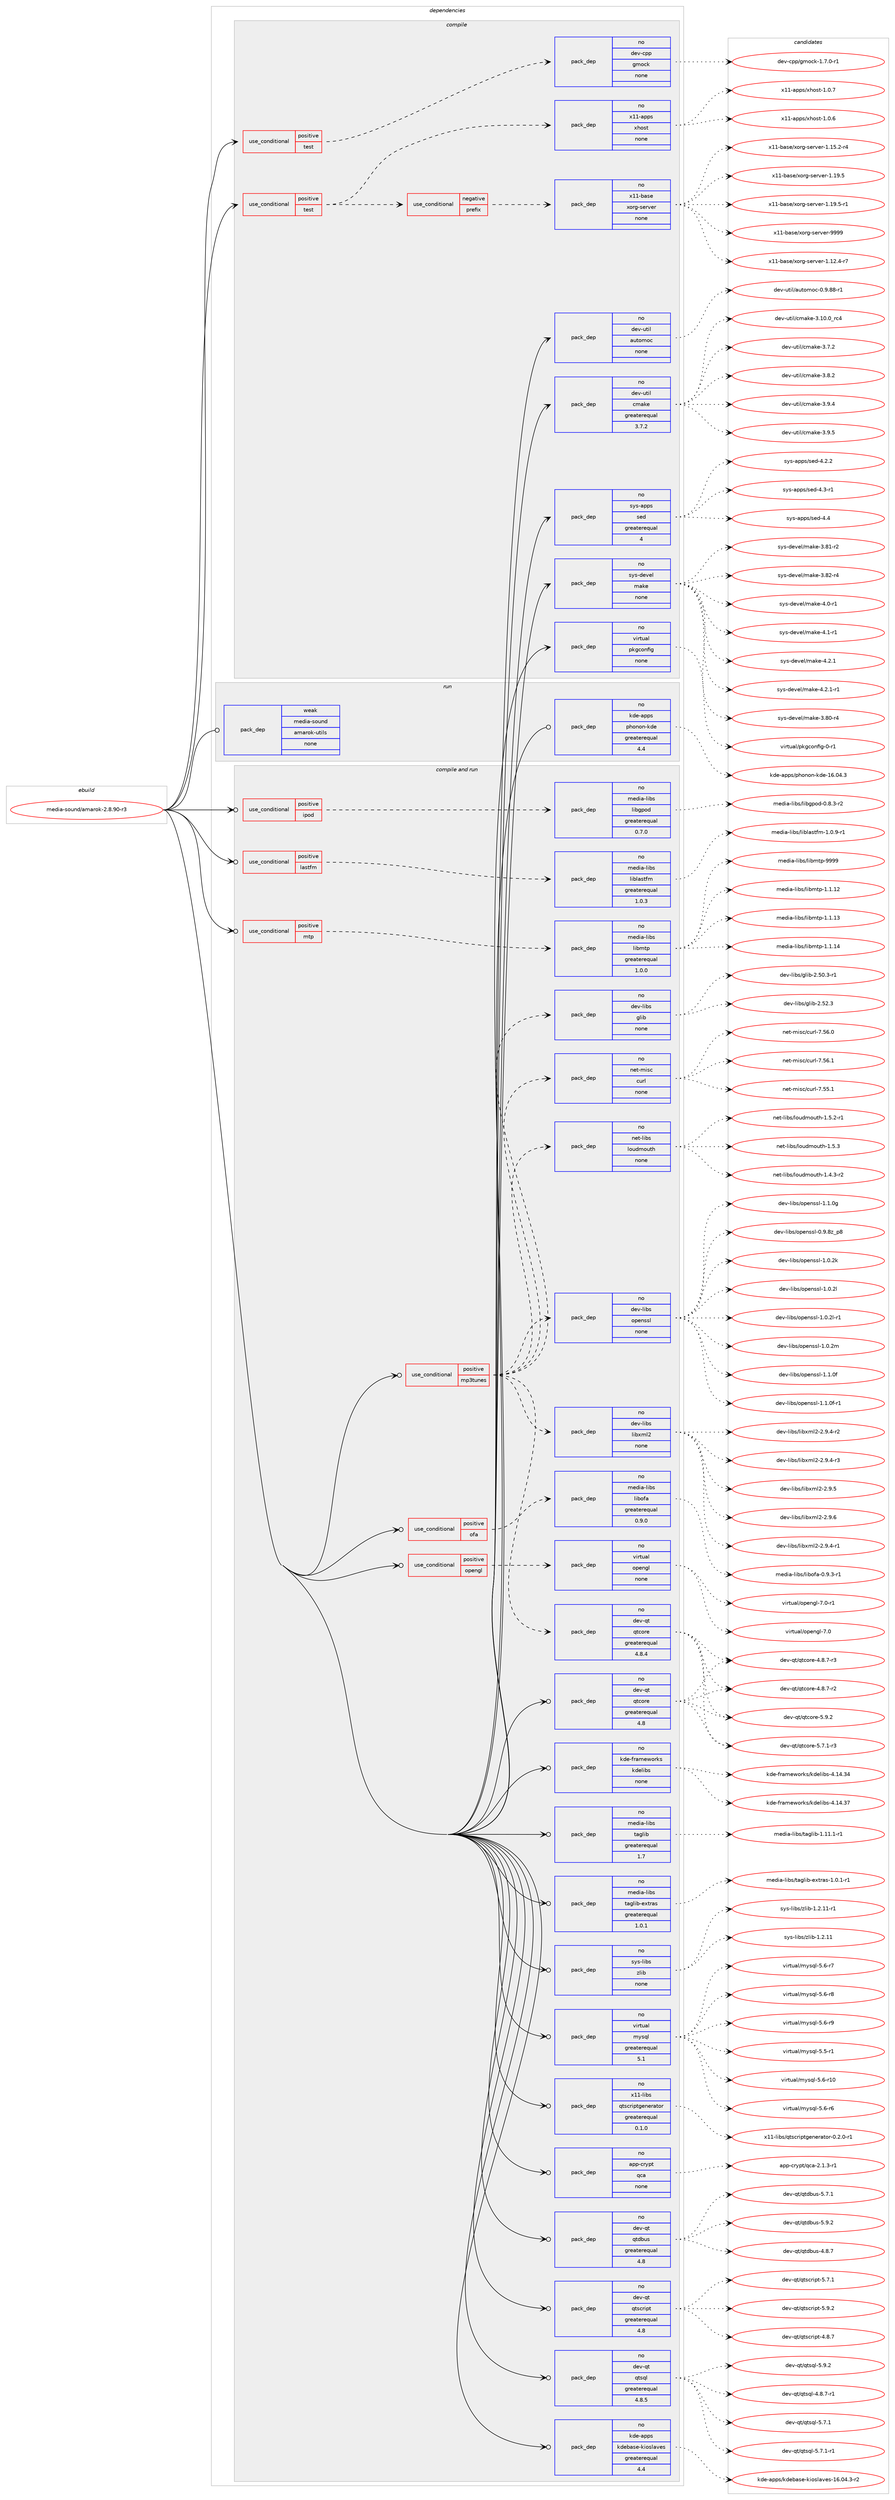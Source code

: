digraph prolog {

# *************
# Graph options
# *************

newrank=true;
concentrate=true;
compound=true;
graph [rankdir=LR,fontname=Helvetica,fontsize=10,ranksep=1.5];#, ranksep=2.5, nodesep=0.2];
edge  [arrowhead=vee];
node  [fontname=Helvetica,fontsize=10];

# **********
# The ebuild
# **********

subgraph cluster_leftcol {
color=gray;
rank=same;
label=<<i>ebuild</i>>;
id [label="media-sound/amarok-2.8.90-r3", color=red, width=4, href="../media-sound/amarok-2.8.90-r3.svg"];
}

# ****************
# The dependencies
# ****************

subgraph cluster_midcol {
color=gray;
label=<<i>dependencies</i>>;
subgraph cluster_compile {
fillcolor="#eeeeee";
style=filled;
label=<<i>compile</i>>;
subgraph cond92743 {
dependency378122 [label=<<TABLE BORDER="0" CELLBORDER="1" CELLSPACING="0" CELLPADDING="4"><TR><TD ROWSPAN="3" CELLPADDING="10">use_conditional</TD></TR><TR><TD>positive</TD></TR><TR><TD>test</TD></TR></TABLE>>, shape=none, color=red];
subgraph cond92744 {
dependency378123 [label=<<TABLE BORDER="0" CELLBORDER="1" CELLSPACING="0" CELLPADDING="4"><TR><TD ROWSPAN="3" CELLPADDING="10">use_conditional</TD></TR><TR><TD>negative</TD></TR><TR><TD>prefix</TD></TR></TABLE>>, shape=none, color=red];
subgraph pack279315 {
dependency378124 [label=<<TABLE BORDER="0" CELLBORDER="1" CELLSPACING="0" CELLPADDING="4" WIDTH="220"><TR><TD ROWSPAN="6" CELLPADDING="30">pack_dep</TD></TR><TR><TD WIDTH="110">no</TD></TR><TR><TD>x11-base</TD></TR><TR><TD>xorg-server</TD></TR><TR><TD>none</TD></TR><TR><TD></TD></TR></TABLE>>, shape=none, color=blue];
}
dependency378123:e -> dependency378124:w [weight=20,style="dashed",arrowhead="vee"];
}
dependency378122:e -> dependency378123:w [weight=20,style="dashed",arrowhead="vee"];
subgraph pack279316 {
dependency378125 [label=<<TABLE BORDER="0" CELLBORDER="1" CELLSPACING="0" CELLPADDING="4" WIDTH="220"><TR><TD ROWSPAN="6" CELLPADDING="30">pack_dep</TD></TR><TR><TD WIDTH="110">no</TD></TR><TR><TD>x11-apps</TD></TR><TR><TD>xhost</TD></TR><TR><TD>none</TD></TR><TR><TD></TD></TR></TABLE>>, shape=none, color=blue];
}
dependency378122:e -> dependency378125:w [weight=20,style="dashed",arrowhead="vee"];
}
id:e -> dependency378122:w [weight=20,style="solid",arrowhead="vee"];
subgraph cond92745 {
dependency378126 [label=<<TABLE BORDER="0" CELLBORDER="1" CELLSPACING="0" CELLPADDING="4"><TR><TD ROWSPAN="3" CELLPADDING="10">use_conditional</TD></TR><TR><TD>positive</TD></TR><TR><TD>test</TD></TR></TABLE>>, shape=none, color=red];
subgraph pack279317 {
dependency378127 [label=<<TABLE BORDER="0" CELLBORDER="1" CELLSPACING="0" CELLPADDING="4" WIDTH="220"><TR><TD ROWSPAN="6" CELLPADDING="30">pack_dep</TD></TR><TR><TD WIDTH="110">no</TD></TR><TR><TD>dev-cpp</TD></TR><TR><TD>gmock</TD></TR><TR><TD>none</TD></TR><TR><TD></TD></TR></TABLE>>, shape=none, color=blue];
}
dependency378126:e -> dependency378127:w [weight=20,style="dashed",arrowhead="vee"];
}
id:e -> dependency378126:w [weight=20,style="solid",arrowhead="vee"];
subgraph pack279318 {
dependency378128 [label=<<TABLE BORDER="0" CELLBORDER="1" CELLSPACING="0" CELLPADDING="4" WIDTH="220"><TR><TD ROWSPAN="6" CELLPADDING="30">pack_dep</TD></TR><TR><TD WIDTH="110">no</TD></TR><TR><TD>dev-util</TD></TR><TR><TD>automoc</TD></TR><TR><TD>none</TD></TR><TR><TD></TD></TR></TABLE>>, shape=none, color=blue];
}
id:e -> dependency378128:w [weight=20,style="solid",arrowhead="vee"];
subgraph pack279319 {
dependency378129 [label=<<TABLE BORDER="0" CELLBORDER="1" CELLSPACING="0" CELLPADDING="4" WIDTH="220"><TR><TD ROWSPAN="6" CELLPADDING="30">pack_dep</TD></TR><TR><TD WIDTH="110">no</TD></TR><TR><TD>dev-util</TD></TR><TR><TD>cmake</TD></TR><TR><TD>greaterequal</TD></TR><TR><TD>3.7.2</TD></TR></TABLE>>, shape=none, color=blue];
}
id:e -> dependency378129:w [weight=20,style="solid",arrowhead="vee"];
subgraph pack279320 {
dependency378130 [label=<<TABLE BORDER="0" CELLBORDER="1" CELLSPACING="0" CELLPADDING="4" WIDTH="220"><TR><TD ROWSPAN="6" CELLPADDING="30">pack_dep</TD></TR><TR><TD WIDTH="110">no</TD></TR><TR><TD>sys-apps</TD></TR><TR><TD>sed</TD></TR><TR><TD>greaterequal</TD></TR><TR><TD>4</TD></TR></TABLE>>, shape=none, color=blue];
}
id:e -> dependency378130:w [weight=20,style="solid",arrowhead="vee"];
subgraph pack279321 {
dependency378131 [label=<<TABLE BORDER="0" CELLBORDER="1" CELLSPACING="0" CELLPADDING="4" WIDTH="220"><TR><TD ROWSPAN="6" CELLPADDING="30">pack_dep</TD></TR><TR><TD WIDTH="110">no</TD></TR><TR><TD>sys-devel</TD></TR><TR><TD>make</TD></TR><TR><TD>none</TD></TR><TR><TD></TD></TR></TABLE>>, shape=none, color=blue];
}
id:e -> dependency378131:w [weight=20,style="solid",arrowhead="vee"];
subgraph pack279322 {
dependency378132 [label=<<TABLE BORDER="0" CELLBORDER="1" CELLSPACING="0" CELLPADDING="4" WIDTH="220"><TR><TD ROWSPAN="6" CELLPADDING="30">pack_dep</TD></TR><TR><TD WIDTH="110">no</TD></TR><TR><TD>virtual</TD></TR><TR><TD>pkgconfig</TD></TR><TR><TD>none</TD></TR><TR><TD></TD></TR></TABLE>>, shape=none, color=blue];
}
id:e -> dependency378132:w [weight=20,style="solid",arrowhead="vee"];
}
subgraph cluster_compileandrun {
fillcolor="#eeeeee";
style=filled;
label=<<i>compile and run</i>>;
subgraph cond92746 {
dependency378133 [label=<<TABLE BORDER="0" CELLBORDER="1" CELLSPACING="0" CELLPADDING="4"><TR><TD ROWSPAN="3" CELLPADDING="10">use_conditional</TD></TR><TR><TD>positive</TD></TR><TR><TD>ipod</TD></TR></TABLE>>, shape=none, color=red];
subgraph pack279323 {
dependency378134 [label=<<TABLE BORDER="0" CELLBORDER="1" CELLSPACING="0" CELLPADDING="4" WIDTH="220"><TR><TD ROWSPAN="6" CELLPADDING="30">pack_dep</TD></TR><TR><TD WIDTH="110">no</TD></TR><TR><TD>media-libs</TD></TR><TR><TD>libgpod</TD></TR><TR><TD>greaterequal</TD></TR><TR><TD>0.7.0</TD></TR></TABLE>>, shape=none, color=blue];
}
dependency378133:e -> dependency378134:w [weight=20,style="dashed",arrowhead="vee"];
}
id:e -> dependency378133:w [weight=20,style="solid",arrowhead="odotvee"];
subgraph cond92747 {
dependency378135 [label=<<TABLE BORDER="0" CELLBORDER="1" CELLSPACING="0" CELLPADDING="4"><TR><TD ROWSPAN="3" CELLPADDING="10">use_conditional</TD></TR><TR><TD>positive</TD></TR><TR><TD>lastfm</TD></TR></TABLE>>, shape=none, color=red];
subgraph pack279324 {
dependency378136 [label=<<TABLE BORDER="0" CELLBORDER="1" CELLSPACING="0" CELLPADDING="4" WIDTH="220"><TR><TD ROWSPAN="6" CELLPADDING="30">pack_dep</TD></TR><TR><TD WIDTH="110">no</TD></TR><TR><TD>media-libs</TD></TR><TR><TD>liblastfm</TD></TR><TR><TD>greaterequal</TD></TR><TR><TD>1.0.3</TD></TR></TABLE>>, shape=none, color=blue];
}
dependency378135:e -> dependency378136:w [weight=20,style="dashed",arrowhead="vee"];
}
id:e -> dependency378135:w [weight=20,style="solid",arrowhead="odotvee"];
subgraph cond92748 {
dependency378137 [label=<<TABLE BORDER="0" CELLBORDER="1" CELLSPACING="0" CELLPADDING="4"><TR><TD ROWSPAN="3" CELLPADDING="10">use_conditional</TD></TR><TR><TD>positive</TD></TR><TR><TD>mp3tunes</TD></TR></TABLE>>, shape=none, color=red];
subgraph pack279325 {
dependency378138 [label=<<TABLE BORDER="0" CELLBORDER="1" CELLSPACING="0" CELLPADDING="4" WIDTH="220"><TR><TD ROWSPAN="6" CELLPADDING="30">pack_dep</TD></TR><TR><TD WIDTH="110">no</TD></TR><TR><TD>dev-libs</TD></TR><TR><TD>glib</TD></TR><TR><TD>none</TD></TR><TR><TD></TD></TR></TABLE>>, shape=none, color=blue];
}
dependency378137:e -> dependency378138:w [weight=20,style="dashed",arrowhead="vee"];
subgraph pack279326 {
dependency378139 [label=<<TABLE BORDER="0" CELLBORDER="1" CELLSPACING="0" CELLPADDING="4" WIDTH="220"><TR><TD ROWSPAN="6" CELLPADDING="30">pack_dep</TD></TR><TR><TD WIDTH="110">no</TD></TR><TR><TD>dev-libs</TD></TR><TR><TD>libxml2</TD></TR><TR><TD>none</TD></TR><TR><TD></TD></TR></TABLE>>, shape=none, color=blue];
}
dependency378137:e -> dependency378139:w [weight=20,style="dashed",arrowhead="vee"];
subgraph pack279327 {
dependency378140 [label=<<TABLE BORDER="0" CELLBORDER="1" CELLSPACING="0" CELLPADDING="4" WIDTH="220"><TR><TD ROWSPAN="6" CELLPADDING="30">pack_dep</TD></TR><TR><TD WIDTH="110">no</TD></TR><TR><TD>dev-libs</TD></TR><TR><TD>openssl</TD></TR><TR><TD>none</TD></TR><TR><TD></TD></TR></TABLE>>, shape=none, color=blue];
}
dependency378137:e -> dependency378140:w [weight=20,style="dashed",arrowhead="vee"];
subgraph pack279328 {
dependency378141 [label=<<TABLE BORDER="0" CELLBORDER="1" CELLSPACING="0" CELLPADDING="4" WIDTH="220"><TR><TD ROWSPAN="6" CELLPADDING="30">pack_dep</TD></TR><TR><TD WIDTH="110">no</TD></TR><TR><TD>dev-qt</TD></TR><TR><TD>qtcore</TD></TR><TR><TD>greaterequal</TD></TR><TR><TD>4.8.4</TD></TR></TABLE>>, shape=none, color=blue];
}
dependency378137:e -> dependency378141:w [weight=20,style="dashed",arrowhead="vee"];
subgraph pack279329 {
dependency378142 [label=<<TABLE BORDER="0" CELLBORDER="1" CELLSPACING="0" CELLPADDING="4" WIDTH="220"><TR><TD ROWSPAN="6" CELLPADDING="30">pack_dep</TD></TR><TR><TD WIDTH="110">no</TD></TR><TR><TD>net-libs</TD></TR><TR><TD>loudmouth</TD></TR><TR><TD>none</TD></TR><TR><TD></TD></TR></TABLE>>, shape=none, color=blue];
}
dependency378137:e -> dependency378142:w [weight=20,style="dashed",arrowhead="vee"];
subgraph pack279330 {
dependency378143 [label=<<TABLE BORDER="0" CELLBORDER="1" CELLSPACING="0" CELLPADDING="4" WIDTH="220"><TR><TD ROWSPAN="6" CELLPADDING="30">pack_dep</TD></TR><TR><TD WIDTH="110">no</TD></TR><TR><TD>net-misc</TD></TR><TR><TD>curl</TD></TR><TR><TD>none</TD></TR><TR><TD></TD></TR></TABLE>>, shape=none, color=blue];
}
dependency378137:e -> dependency378143:w [weight=20,style="dashed",arrowhead="vee"];
}
id:e -> dependency378137:w [weight=20,style="solid",arrowhead="odotvee"];
subgraph cond92749 {
dependency378144 [label=<<TABLE BORDER="0" CELLBORDER="1" CELLSPACING="0" CELLPADDING="4"><TR><TD ROWSPAN="3" CELLPADDING="10">use_conditional</TD></TR><TR><TD>positive</TD></TR><TR><TD>mtp</TD></TR></TABLE>>, shape=none, color=red];
subgraph pack279331 {
dependency378145 [label=<<TABLE BORDER="0" CELLBORDER="1" CELLSPACING="0" CELLPADDING="4" WIDTH="220"><TR><TD ROWSPAN="6" CELLPADDING="30">pack_dep</TD></TR><TR><TD WIDTH="110">no</TD></TR><TR><TD>media-libs</TD></TR><TR><TD>libmtp</TD></TR><TR><TD>greaterequal</TD></TR><TR><TD>1.0.0</TD></TR></TABLE>>, shape=none, color=blue];
}
dependency378144:e -> dependency378145:w [weight=20,style="dashed",arrowhead="vee"];
}
id:e -> dependency378144:w [weight=20,style="solid",arrowhead="odotvee"];
subgraph cond92750 {
dependency378146 [label=<<TABLE BORDER="0" CELLBORDER="1" CELLSPACING="0" CELLPADDING="4"><TR><TD ROWSPAN="3" CELLPADDING="10">use_conditional</TD></TR><TR><TD>positive</TD></TR><TR><TD>ofa</TD></TR></TABLE>>, shape=none, color=red];
subgraph pack279332 {
dependency378147 [label=<<TABLE BORDER="0" CELLBORDER="1" CELLSPACING="0" CELLPADDING="4" WIDTH="220"><TR><TD ROWSPAN="6" CELLPADDING="30">pack_dep</TD></TR><TR><TD WIDTH="110">no</TD></TR><TR><TD>media-libs</TD></TR><TR><TD>libofa</TD></TR><TR><TD>greaterequal</TD></TR><TR><TD>0.9.0</TD></TR></TABLE>>, shape=none, color=blue];
}
dependency378146:e -> dependency378147:w [weight=20,style="dashed",arrowhead="vee"];
}
id:e -> dependency378146:w [weight=20,style="solid",arrowhead="odotvee"];
subgraph cond92751 {
dependency378148 [label=<<TABLE BORDER="0" CELLBORDER="1" CELLSPACING="0" CELLPADDING="4"><TR><TD ROWSPAN="3" CELLPADDING="10">use_conditional</TD></TR><TR><TD>positive</TD></TR><TR><TD>opengl</TD></TR></TABLE>>, shape=none, color=red];
subgraph pack279333 {
dependency378149 [label=<<TABLE BORDER="0" CELLBORDER="1" CELLSPACING="0" CELLPADDING="4" WIDTH="220"><TR><TD ROWSPAN="6" CELLPADDING="30">pack_dep</TD></TR><TR><TD WIDTH="110">no</TD></TR><TR><TD>virtual</TD></TR><TR><TD>opengl</TD></TR><TR><TD>none</TD></TR><TR><TD></TD></TR></TABLE>>, shape=none, color=blue];
}
dependency378148:e -> dependency378149:w [weight=20,style="dashed",arrowhead="vee"];
}
id:e -> dependency378148:w [weight=20,style="solid",arrowhead="odotvee"];
subgraph pack279334 {
dependency378150 [label=<<TABLE BORDER="0" CELLBORDER="1" CELLSPACING="0" CELLPADDING="4" WIDTH="220"><TR><TD ROWSPAN="6" CELLPADDING="30">pack_dep</TD></TR><TR><TD WIDTH="110">no</TD></TR><TR><TD>app-crypt</TD></TR><TR><TD>qca</TD></TR><TR><TD>none</TD></TR><TR><TD></TD></TR></TABLE>>, shape=none, color=blue];
}
id:e -> dependency378150:w [weight=20,style="solid",arrowhead="odotvee"];
subgraph pack279335 {
dependency378151 [label=<<TABLE BORDER="0" CELLBORDER="1" CELLSPACING="0" CELLPADDING="4" WIDTH="220"><TR><TD ROWSPAN="6" CELLPADDING="30">pack_dep</TD></TR><TR><TD WIDTH="110">no</TD></TR><TR><TD>dev-qt</TD></TR><TR><TD>qtcore</TD></TR><TR><TD>greaterequal</TD></TR><TR><TD>4.8</TD></TR></TABLE>>, shape=none, color=blue];
}
id:e -> dependency378151:w [weight=20,style="solid",arrowhead="odotvee"];
subgraph pack279336 {
dependency378152 [label=<<TABLE BORDER="0" CELLBORDER="1" CELLSPACING="0" CELLPADDING="4" WIDTH="220"><TR><TD ROWSPAN="6" CELLPADDING="30">pack_dep</TD></TR><TR><TD WIDTH="110">no</TD></TR><TR><TD>dev-qt</TD></TR><TR><TD>qtdbus</TD></TR><TR><TD>greaterequal</TD></TR><TR><TD>4.8</TD></TR></TABLE>>, shape=none, color=blue];
}
id:e -> dependency378152:w [weight=20,style="solid",arrowhead="odotvee"];
subgraph pack279337 {
dependency378153 [label=<<TABLE BORDER="0" CELLBORDER="1" CELLSPACING="0" CELLPADDING="4" WIDTH="220"><TR><TD ROWSPAN="6" CELLPADDING="30">pack_dep</TD></TR><TR><TD WIDTH="110">no</TD></TR><TR><TD>dev-qt</TD></TR><TR><TD>qtscript</TD></TR><TR><TD>greaterequal</TD></TR><TR><TD>4.8</TD></TR></TABLE>>, shape=none, color=blue];
}
id:e -> dependency378153:w [weight=20,style="solid",arrowhead="odotvee"];
subgraph pack279338 {
dependency378154 [label=<<TABLE BORDER="0" CELLBORDER="1" CELLSPACING="0" CELLPADDING="4" WIDTH="220"><TR><TD ROWSPAN="6" CELLPADDING="30">pack_dep</TD></TR><TR><TD WIDTH="110">no</TD></TR><TR><TD>dev-qt</TD></TR><TR><TD>qtsql</TD></TR><TR><TD>greaterequal</TD></TR><TR><TD>4.8.5</TD></TR></TABLE>>, shape=none, color=blue];
}
id:e -> dependency378154:w [weight=20,style="solid",arrowhead="odotvee"];
subgraph pack279339 {
dependency378155 [label=<<TABLE BORDER="0" CELLBORDER="1" CELLSPACING="0" CELLPADDING="4" WIDTH="220"><TR><TD ROWSPAN="6" CELLPADDING="30">pack_dep</TD></TR><TR><TD WIDTH="110">no</TD></TR><TR><TD>kde-apps</TD></TR><TR><TD>kdebase-kioslaves</TD></TR><TR><TD>greaterequal</TD></TR><TR><TD>4.4</TD></TR></TABLE>>, shape=none, color=blue];
}
id:e -> dependency378155:w [weight=20,style="solid",arrowhead="odotvee"];
subgraph pack279340 {
dependency378156 [label=<<TABLE BORDER="0" CELLBORDER="1" CELLSPACING="0" CELLPADDING="4" WIDTH="220"><TR><TD ROWSPAN="6" CELLPADDING="30">pack_dep</TD></TR><TR><TD WIDTH="110">no</TD></TR><TR><TD>kde-frameworks</TD></TR><TR><TD>kdelibs</TD></TR><TR><TD>none</TD></TR><TR><TD></TD></TR></TABLE>>, shape=none, color=blue];
}
id:e -> dependency378156:w [weight=20,style="solid",arrowhead="odotvee"];
subgraph pack279341 {
dependency378157 [label=<<TABLE BORDER="0" CELLBORDER="1" CELLSPACING="0" CELLPADDING="4" WIDTH="220"><TR><TD ROWSPAN="6" CELLPADDING="30">pack_dep</TD></TR><TR><TD WIDTH="110">no</TD></TR><TR><TD>media-libs</TD></TR><TR><TD>taglib</TD></TR><TR><TD>greaterequal</TD></TR><TR><TD>1.7</TD></TR></TABLE>>, shape=none, color=blue];
}
id:e -> dependency378157:w [weight=20,style="solid",arrowhead="odotvee"];
subgraph pack279342 {
dependency378158 [label=<<TABLE BORDER="0" CELLBORDER="1" CELLSPACING="0" CELLPADDING="4" WIDTH="220"><TR><TD ROWSPAN="6" CELLPADDING="30">pack_dep</TD></TR><TR><TD WIDTH="110">no</TD></TR><TR><TD>media-libs</TD></TR><TR><TD>taglib-extras</TD></TR><TR><TD>greaterequal</TD></TR><TR><TD>1.0.1</TD></TR></TABLE>>, shape=none, color=blue];
}
id:e -> dependency378158:w [weight=20,style="solid",arrowhead="odotvee"];
subgraph pack279343 {
dependency378159 [label=<<TABLE BORDER="0" CELLBORDER="1" CELLSPACING="0" CELLPADDING="4" WIDTH="220"><TR><TD ROWSPAN="6" CELLPADDING="30">pack_dep</TD></TR><TR><TD WIDTH="110">no</TD></TR><TR><TD>sys-libs</TD></TR><TR><TD>zlib</TD></TR><TR><TD>none</TD></TR><TR><TD></TD></TR></TABLE>>, shape=none, color=blue];
}
id:e -> dependency378159:w [weight=20,style="solid",arrowhead="odotvee"];
subgraph pack279344 {
dependency378160 [label=<<TABLE BORDER="0" CELLBORDER="1" CELLSPACING="0" CELLPADDING="4" WIDTH="220"><TR><TD ROWSPAN="6" CELLPADDING="30">pack_dep</TD></TR><TR><TD WIDTH="110">no</TD></TR><TR><TD>virtual</TD></TR><TR><TD>mysql</TD></TR><TR><TD>greaterequal</TD></TR><TR><TD>5.1</TD></TR></TABLE>>, shape=none, color=blue];
}
id:e -> dependency378160:w [weight=20,style="solid",arrowhead="odotvee"];
subgraph pack279345 {
dependency378161 [label=<<TABLE BORDER="0" CELLBORDER="1" CELLSPACING="0" CELLPADDING="4" WIDTH="220"><TR><TD ROWSPAN="6" CELLPADDING="30">pack_dep</TD></TR><TR><TD WIDTH="110">no</TD></TR><TR><TD>x11-libs</TD></TR><TR><TD>qtscriptgenerator</TD></TR><TR><TD>greaterequal</TD></TR><TR><TD>0.1.0</TD></TR></TABLE>>, shape=none, color=blue];
}
id:e -> dependency378161:w [weight=20,style="solid",arrowhead="odotvee"];
}
subgraph cluster_run {
fillcolor="#eeeeee";
style=filled;
label=<<i>run</i>>;
subgraph pack279346 {
dependency378162 [label=<<TABLE BORDER="0" CELLBORDER="1" CELLSPACING="0" CELLPADDING="4" WIDTH="220"><TR><TD ROWSPAN="6" CELLPADDING="30">pack_dep</TD></TR><TR><TD WIDTH="110">no</TD></TR><TR><TD>kde-apps</TD></TR><TR><TD>phonon-kde</TD></TR><TR><TD>greaterequal</TD></TR><TR><TD>4.4</TD></TR></TABLE>>, shape=none, color=blue];
}
id:e -> dependency378162:w [weight=20,style="solid",arrowhead="odot"];
subgraph pack279347 {
dependency378163 [label=<<TABLE BORDER="0" CELLBORDER="1" CELLSPACING="0" CELLPADDING="4" WIDTH="220"><TR><TD ROWSPAN="6" CELLPADDING="30">pack_dep</TD></TR><TR><TD WIDTH="110">weak</TD></TR><TR><TD>media-sound</TD></TR><TR><TD>amarok-utils</TD></TR><TR><TD>none</TD></TR><TR><TD></TD></TR></TABLE>>, shape=none, color=blue];
}
id:e -> dependency378163:w [weight=20,style="solid",arrowhead="odot"];
}
}

# **************
# The candidates
# **************

subgraph cluster_choices {
rank=same;
color=gray;
label=<<i>candidates</i>>;

subgraph choice279315 {
color=black;
nodesep=1;
choice12049494598971151014712011111410345115101114118101114454946495046524511455 [label="x11-base/xorg-server-1.12.4-r7", color=red, width=4,href="../x11-base/xorg-server-1.12.4-r7.svg"];
choice12049494598971151014712011111410345115101114118101114454946495346504511452 [label="x11-base/xorg-server-1.15.2-r4", color=red, width=4,href="../x11-base/xorg-server-1.15.2-r4.svg"];
choice1204949459897115101471201111141034511510111411810111445494649574653 [label="x11-base/xorg-server-1.19.5", color=red, width=4,href="../x11-base/xorg-server-1.19.5.svg"];
choice12049494598971151014712011111410345115101114118101114454946495746534511449 [label="x11-base/xorg-server-1.19.5-r1", color=red, width=4,href="../x11-base/xorg-server-1.19.5-r1.svg"];
choice120494945989711510147120111114103451151011141181011144557575757 [label="x11-base/xorg-server-9999", color=red, width=4,href="../x11-base/xorg-server-9999.svg"];
dependency378124:e -> choice12049494598971151014712011111410345115101114118101114454946495046524511455:w [style=dotted,weight="100"];
dependency378124:e -> choice12049494598971151014712011111410345115101114118101114454946495346504511452:w [style=dotted,weight="100"];
dependency378124:e -> choice1204949459897115101471201111141034511510111411810111445494649574653:w [style=dotted,weight="100"];
dependency378124:e -> choice12049494598971151014712011111410345115101114118101114454946495746534511449:w [style=dotted,weight="100"];
dependency378124:e -> choice120494945989711510147120111114103451151011141181011144557575757:w [style=dotted,weight="100"];
}
subgraph choice279316 {
color=black;
nodesep=1;
choice1204949459711211211547120104111115116454946484654 [label="x11-apps/xhost-1.0.6", color=red, width=4,href="../x11-apps/xhost-1.0.6.svg"];
choice1204949459711211211547120104111115116454946484655 [label="x11-apps/xhost-1.0.7", color=red, width=4,href="../x11-apps/xhost-1.0.7.svg"];
dependency378125:e -> choice1204949459711211211547120104111115116454946484654:w [style=dotted,weight="100"];
dependency378125:e -> choice1204949459711211211547120104111115116454946484655:w [style=dotted,weight="100"];
}
subgraph choice279317 {
color=black;
nodesep=1;
choice100101118459911211247103109111991074549465546484511449 [label="dev-cpp/gmock-1.7.0-r1", color=red, width=4,href="../dev-cpp/gmock-1.7.0-r1.svg"];
dependency378127:e -> choice100101118459911211247103109111991074549465546484511449:w [style=dotted,weight="100"];
}
subgraph choice279318 {
color=black;
nodesep=1;
choice10010111845117116105108479711711611110911199454846574656564511449 [label="dev-util/automoc-0.9.88-r1", color=red, width=4,href="../dev-util/automoc-0.9.88-r1.svg"];
dependency378128:e -> choice10010111845117116105108479711711611110911199454846574656564511449:w [style=dotted,weight="100"];
}
subgraph choice279319 {
color=black;
nodesep=1;
choice1001011184511711610510847991099710710145514649484648951149952 [label="dev-util/cmake-3.10.0_rc4", color=red, width=4,href="../dev-util/cmake-3.10.0_rc4.svg"];
choice10010111845117116105108479910997107101455146554650 [label="dev-util/cmake-3.7.2", color=red, width=4,href="../dev-util/cmake-3.7.2.svg"];
choice10010111845117116105108479910997107101455146564650 [label="dev-util/cmake-3.8.2", color=red, width=4,href="../dev-util/cmake-3.8.2.svg"];
choice10010111845117116105108479910997107101455146574652 [label="dev-util/cmake-3.9.4", color=red, width=4,href="../dev-util/cmake-3.9.4.svg"];
choice10010111845117116105108479910997107101455146574653 [label="dev-util/cmake-3.9.5", color=red, width=4,href="../dev-util/cmake-3.9.5.svg"];
dependency378129:e -> choice1001011184511711610510847991099710710145514649484648951149952:w [style=dotted,weight="100"];
dependency378129:e -> choice10010111845117116105108479910997107101455146554650:w [style=dotted,weight="100"];
dependency378129:e -> choice10010111845117116105108479910997107101455146564650:w [style=dotted,weight="100"];
dependency378129:e -> choice10010111845117116105108479910997107101455146574652:w [style=dotted,weight="100"];
dependency378129:e -> choice10010111845117116105108479910997107101455146574653:w [style=dotted,weight="100"];
}
subgraph choice279320 {
color=black;
nodesep=1;
choice115121115459711211211547115101100455246504650 [label="sys-apps/sed-4.2.2", color=red, width=4,href="../sys-apps/sed-4.2.2.svg"];
choice115121115459711211211547115101100455246514511449 [label="sys-apps/sed-4.3-r1", color=red, width=4,href="../sys-apps/sed-4.3-r1.svg"];
choice11512111545971121121154711510110045524652 [label="sys-apps/sed-4.4", color=red, width=4,href="../sys-apps/sed-4.4.svg"];
dependency378130:e -> choice115121115459711211211547115101100455246504650:w [style=dotted,weight="100"];
dependency378130:e -> choice115121115459711211211547115101100455246514511449:w [style=dotted,weight="100"];
dependency378130:e -> choice11512111545971121121154711510110045524652:w [style=dotted,weight="100"];
}
subgraph choice279321 {
color=black;
nodesep=1;
choice11512111545100101118101108471099710710145514656484511452 [label="sys-devel/make-3.80-r4", color=red, width=4,href="../sys-devel/make-3.80-r4.svg"];
choice11512111545100101118101108471099710710145514656494511450 [label="sys-devel/make-3.81-r2", color=red, width=4,href="../sys-devel/make-3.81-r2.svg"];
choice11512111545100101118101108471099710710145514656504511452 [label="sys-devel/make-3.82-r4", color=red, width=4,href="../sys-devel/make-3.82-r4.svg"];
choice115121115451001011181011084710997107101455246484511449 [label="sys-devel/make-4.0-r1", color=red, width=4,href="../sys-devel/make-4.0-r1.svg"];
choice115121115451001011181011084710997107101455246494511449 [label="sys-devel/make-4.1-r1", color=red, width=4,href="../sys-devel/make-4.1-r1.svg"];
choice115121115451001011181011084710997107101455246504649 [label="sys-devel/make-4.2.1", color=red, width=4,href="../sys-devel/make-4.2.1.svg"];
choice1151211154510010111810110847109971071014552465046494511449 [label="sys-devel/make-4.2.1-r1", color=red, width=4,href="../sys-devel/make-4.2.1-r1.svg"];
dependency378131:e -> choice11512111545100101118101108471099710710145514656484511452:w [style=dotted,weight="100"];
dependency378131:e -> choice11512111545100101118101108471099710710145514656494511450:w [style=dotted,weight="100"];
dependency378131:e -> choice11512111545100101118101108471099710710145514656504511452:w [style=dotted,weight="100"];
dependency378131:e -> choice115121115451001011181011084710997107101455246484511449:w [style=dotted,weight="100"];
dependency378131:e -> choice115121115451001011181011084710997107101455246494511449:w [style=dotted,weight="100"];
dependency378131:e -> choice115121115451001011181011084710997107101455246504649:w [style=dotted,weight="100"];
dependency378131:e -> choice1151211154510010111810110847109971071014552465046494511449:w [style=dotted,weight="100"];
}
subgraph choice279322 {
color=black;
nodesep=1;
choice11810511411611797108471121071039911111010210510345484511449 [label="virtual/pkgconfig-0-r1", color=red, width=4,href="../virtual/pkgconfig-0-r1.svg"];
dependency378132:e -> choice11810511411611797108471121071039911111010210510345484511449:w [style=dotted,weight="100"];
}
subgraph choice279323 {
color=black;
nodesep=1;
choice10910110010597451081059811547108105981031121111004548465646514511450 [label="media-libs/libgpod-0.8.3-r2", color=red, width=4,href="../media-libs/libgpod-0.8.3-r2.svg"];
dependency378134:e -> choice10910110010597451081059811547108105981031121111004548465646514511450:w [style=dotted,weight="100"];
}
subgraph choice279324 {
color=black;
nodesep=1;
choice1091011001059745108105981154710810598108971151161021094549464846574511449 [label="media-libs/liblastfm-1.0.9-r1", color=red, width=4,href="../media-libs/liblastfm-1.0.9-r1.svg"];
dependency378136:e -> choice1091011001059745108105981154710810598108971151161021094549464846574511449:w [style=dotted,weight="100"];
}
subgraph choice279325 {
color=black;
nodesep=1;
choice10010111845108105981154710310810598455046534846514511449 [label="dev-libs/glib-2.50.3-r1", color=red, width=4,href="../dev-libs/glib-2.50.3-r1.svg"];
choice1001011184510810598115471031081059845504653504651 [label="dev-libs/glib-2.52.3", color=red, width=4,href="../dev-libs/glib-2.52.3.svg"];
dependency378138:e -> choice10010111845108105981154710310810598455046534846514511449:w [style=dotted,weight="100"];
dependency378138:e -> choice1001011184510810598115471031081059845504653504651:w [style=dotted,weight="100"];
}
subgraph choice279326 {
color=black;
nodesep=1;
choice10010111845108105981154710810598120109108504550465746524511449 [label="dev-libs/libxml2-2.9.4-r1", color=red, width=4,href="../dev-libs/libxml2-2.9.4-r1.svg"];
choice10010111845108105981154710810598120109108504550465746524511450 [label="dev-libs/libxml2-2.9.4-r2", color=red, width=4,href="../dev-libs/libxml2-2.9.4-r2.svg"];
choice10010111845108105981154710810598120109108504550465746524511451 [label="dev-libs/libxml2-2.9.4-r3", color=red, width=4,href="../dev-libs/libxml2-2.9.4-r3.svg"];
choice1001011184510810598115471081059812010910850455046574653 [label="dev-libs/libxml2-2.9.5", color=red, width=4,href="../dev-libs/libxml2-2.9.5.svg"];
choice1001011184510810598115471081059812010910850455046574654 [label="dev-libs/libxml2-2.9.6", color=red, width=4,href="../dev-libs/libxml2-2.9.6.svg"];
dependency378139:e -> choice10010111845108105981154710810598120109108504550465746524511449:w [style=dotted,weight="100"];
dependency378139:e -> choice10010111845108105981154710810598120109108504550465746524511450:w [style=dotted,weight="100"];
dependency378139:e -> choice10010111845108105981154710810598120109108504550465746524511451:w [style=dotted,weight="100"];
dependency378139:e -> choice1001011184510810598115471081059812010910850455046574653:w [style=dotted,weight="100"];
dependency378139:e -> choice1001011184510810598115471081059812010910850455046574654:w [style=dotted,weight="100"];
}
subgraph choice279327 {
color=black;
nodesep=1;
choice1001011184510810598115471111121011101151151084548465746561229511256 [label="dev-libs/openssl-0.9.8z_p8", color=red, width=4,href="../dev-libs/openssl-0.9.8z_p8.svg"];
choice100101118451081059811547111112101110115115108454946484650107 [label="dev-libs/openssl-1.0.2k", color=red, width=4,href="../dev-libs/openssl-1.0.2k.svg"];
choice100101118451081059811547111112101110115115108454946484650108 [label="dev-libs/openssl-1.0.2l", color=red, width=4,href="../dev-libs/openssl-1.0.2l.svg"];
choice1001011184510810598115471111121011101151151084549464846501084511449 [label="dev-libs/openssl-1.0.2l-r1", color=red, width=4,href="../dev-libs/openssl-1.0.2l-r1.svg"];
choice100101118451081059811547111112101110115115108454946484650109 [label="dev-libs/openssl-1.0.2m", color=red, width=4,href="../dev-libs/openssl-1.0.2m.svg"];
choice100101118451081059811547111112101110115115108454946494648102 [label="dev-libs/openssl-1.1.0f", color=red, width=4,href="../dev-libs/openssl-1.1.0f.svg"];
choice1001011184510810598115471111121011101151151084549464946481024511449 [label="dev-libs/openssl-1.1.0f-r1", color=red, width=4,href="../dev-libs/openssl-1.1.0f-r1.svg"];
choice100101118451081059811547111112101110115115108454946494648103 [label="dev-libs/openssl-1.1.0g", color=red, width=4,href="../dev-libs/openssl-1.1.0g.svg"];
dependency378140:e -> choice1001011184510810598115471111121011101151151084548465746561229511256:w [style=dotted,weight="100"];
dependency378140:e -> choice100101118451081059811547111112101110115115108454946484650107:w [style=dotted,weight="100"];
dependency378140:e -> choice100101118451081059811547111112101110115115108454946484650108:w [style=dotted,weight="100"];
dependency378140:e -> choice1001011184510810598115471111121011101151151084549464846501084511449:w [style=dotted,weight="100"];
dependency378140:e -> choice100101118451081059811547111112101110115115108454946484650109:w [style=dotted,weight="100"];
dependency378140:e -> choice100101118451081059811547111112101110115115108454946494648102:w [style=dotted,weight="100"];
dependency378140:e -> choice1001011184510810598115471111121011101151151084549464946481024511449:w [style=dotted,weight="100"];
dependency378140:e -> choice100101118451081059811547111112101110115115108454946494648103:w [style=dotted,weight="100"];
}
subgraph choice279328 {
color=black;
nodesep=1;
choice1001011184511311647113116991111141014552465646554511450 [label="dev-qt/qtcore-4.8.7-r2", color=red, width=4,href="../dev-qt/qtcore-4.8.7-r2.svg"];
choice1001011184511311647113116991111141014552465646554511451 [label="dev-qt/qtcore-4.8.7-r3", color=red, width=4,href="../dev-qt/qtcore-4.8.7-r3.svg"];
choice1001011184511311647113116991111141014553465546494511451 [label="dev-qt/qtcore-5.7.1-r3", color=red, width=4,href="../dev-qt/qtcore-5.7.1-r3.svg"];
choice100101118451131164711311699111114101455346574650 [label="dev-qt/qtcore-5.9.2", color=red, width=4,href="../dev-qt/qtcore-5.9.2.svg"];
dependency378141:e -> choice1001011184511311647113116991111141014552465646554511450:w [style=dotted,weight="100"];
dependency378141:e -> choice1001011184511311647113116991111141014552465646554511451:w [style=dotted,weight="100"];
dependency378141:e -> choice1001011184511311647113116991111141014553465546494511451:w [style=dotted,weight="100"];
dependency378141:e -> choice100101118451131164711311699111114101455346574650:w [style=dotted,weight="100"];
}
subgraph choice279329 {
color=black;
nodesep=1;
choice1101011164510810598115471081111171001091111171161044549465246514511450 [label="net-libs/loudmouth-1.4.3-r2", color=red, width=4,href="../net-libs/loudmouth-1.4.3-r2.svg"];
choice1101011164510810598115471081111171001091111171161044549465346504511449 [label="net-libs/loudmouth-1.5.2-r1", color=red, width=4,href="../net-libs/loudmouth-1.5.2-r1.svg"];
choice110101116451081059811547108111117100109111117116104454946534651 [label="net-libs/loudmouth-1.5.3", color=red, width=4,href="../net-libs/loudmouth-1.5.3.svg"];
dependency378142:e -> choice1101011164510810598115471081111171001091111171161044549465246514511450:w [style=dotted,weight="100"];
dependency378142:e -> choice1101011164510810598115471081111171001091111171161044549465346504511449:w [style=dotted,weight="100"];
dependency378142:e -> choice110101116451081059811547108111117100109111117116104454946534651:w [style=dotted,weight="100"];
}
subgraph choice279330 {
color=black;
nodesep=1;
choice1101011164510910511599479911711410845554653534649 [label="net-misc/curl-7.55.1", color=red, width=4,href="../net-misc/curl-7.55.1.svg"];
choice1101011164510910511599479911711410845554653544648 [label="net-misc/curl-7.56.0", color=red, width=4,href="../net-misc/curl-7.56.0.svg"];
choice1101011164510910511599479911711410845554653544649 [label="net-misc/curl-7.56.1", color=red, width=4,href="../net-misc/curl-7.56.1.svg"];
dependency378143:e -> choice1101011164510910511599479911711410845554653534649:w [style=dotted,weight="100"];
dependency378143:e -> choice1101011164510910511599479911711410845554653544648:w [style=dotted,weight="100"];
dependency378143:e -> choice1101011164510910511599479911711410845554653544649:w [style=dotted,weight="100"];
}
subgraph choice279331 {
color=black;
nodesep=1;
choice109101100105974510810598115471081059810911611245494649464950 [label="media-libs/libmtp-1.1.12", color=red, width=4,href="../media-libs/libmtp-1.1.12.svg"];
choice109101100105974510810598115471081059810911611245494649464951 [label="media-libs/libmtp-1.1.13", color=red, width=4,href="../media-libs/libmtp-1.1.13.svg"];
choice109101100105974510810598115471081059810911611245494649464952 [label="media-libs/libmtp-1.1.14", color=red, width=4,href="../media-libs/libmtp-1.1.14.svg"];
choice10910110010597451081059811547108105981091161124557575757 [label="media-libs/libmtp-9999", color=red, width=4,href="../media-libs/libmtp-9999.svg"];
dependency378145:e -> choice109101100105974510810598115471081059810911611245494649464950:w [style=dotted,weight="100"];
dependency378145:e -> choice109101100105974510810598115471081059810911611245494649464951:w [style=dotted,weight="100"];
dependency378145:e -> choice109101100105974510810598115471081059810911611245494649464952:w [style=dotted,weight="100"];
dependency378145:e -> choice10910110010597451081059811547108105981091161124557575757:w [style=dotted,weight="100"];
}
subgraph choice279332 {
color=black;
nodesep=1;
choice1091011001059745108105981154710810598111102974548465746514511449 [label="media-libs/libofa-0.9.3-r1", color=red, width=4,href="../media-libs/libofa-0.9.3-r1.svg"];
dependency378147:e -> choice1091011001059745108105981154710810598111102974548465746514511449:w [style=dotted,weight="100"];
}
subgraph choice279333 {
color=black;
nodesep=1;
choice118105114116117971084711111210111010310845554648 [label="virtual/opengl-7.0", color=red, width=4,href="../virtual/opengl-7.0.svg"];
choice1181051141161179710847111112101110103108455546484511449 [label="virtual/opengl-7.0-r1", color=red, width=4,href="../virtual/opengl-7.0-r1.svg"];
dependency378149:e -> choice118105114116117971084711111210111010310845554648:w [style=dotted,weight="100"];
dependency378149:e -> choice1181051141161179710847111112101110103108455546484511449:w [style=dotted,weight="100"];
}
subgraph choice279334 {
color=black;
nodesep=1;
choice9711211245991141211121164711399974550464946514511449 [label="app-crypt/qca-2.1.3-r1", color=red, width=4,href="../app-crypt/qca-2.1.3-r1.svg"];
dependency378150:e -> choice9711211245991141211121164711399974550464946514511449:w [style=dotted,weight="100"];
}
subgraph choice279335 {
color=black;
nodesep=1;
choice1001011184511311647113116991111141014552465646554511450 [label="dev-qt/qtcore-4.8.7-r2", color=red, width=4,href="../dev-qt/qtcore-4.8.7-r2.svg"];
choice1001011184511311647113116991111141014552465646554511451 [label="dev-qt/qtcore-4.8.7-r3", color=red, width=4,href="../dev-qt/qtcore-4.8.7-r3.svg"];
choice1001011184511311647113116991111141014553465546494511451 [label="dev-qt/qtcore-5.7.1-r3", color=red, width=4,href="../dev-qt/qtcore-5.7.1-r3.svg"];
choice100101118451131164711311699111114101455346574650 [label="dev-qt/qtcore-5.9.2", color=red, width=4,href="../dev-qt/qtcore-5.9.2.svg"];
dependency378151:e -> choice1001011184511311647113116991111141014552465646554511450:w [style=dotted,weight="100"];
dependency378151:e -> choice1001011184511311647113116991111141014552465646554511451:w [style=dotted,weight="100"];
dependency378151:e -> choice1001011184511311647113116991111141014553465546494511451:w [style=dotted,weight="100"];
dependency378151:e -> choice100101118451131164711311699111114101455346574650:w [style=dotted,weight="100"];
}
subgraph choice279336 {
color=black;
nodesep=1;
choice100101118451131164711311610098117115455246564655 [label="dev-qt/qtdbus-4.8.7", color=red, width=4,href="../dev-qt/qtdbus-4.8.7.svg"];
choice100101118451131164711311610098117115455346554649 [label="dev-qt/qtdbus-5.7.1", color=red, width=4,href="../dev-qt/qtdbus-5.7.1.svg"];
choice100101118451131164711311610098117115455346574650 [label="dev-qt/qtdbus-5.9.2", color=red, width=4,href="../dev-qt/qtdbus-5.9.2.svg"];
dependency378152:e -> choice100101118451131164711311610098117115455246564655:w [style=dotted,weight="100"];
dependency378152:e -> choice100101118451131164711311610098117115455346554649:w [style=dotted,weight="100"];
dependency378152:e -> choice100101118451131164711311610098117115455346574650:w [style=dotted,weight="100"];
}
subgraph choice279337 {
color=black;
nodesep=1;
choice100101118451131164711311611599114105112116455246564655 [label="dev-qt/qtscript-4.8.7", color=red, width=4,href="../dev-qt/qtscript-4.8.7.svg"];
choice100101118451131164711311611599114105112116455346554649 [label="dev-qt/qtscript-5.7.1", color=red, width=4,href="../dev-qt/qtscript-5.7.1.svg"];
choice100101118451131164711311611599114105112116455346574650 [label="dev-qt/qtscript-5.9.2", color=red, width=4,href="../dev-qt/qtscript-5.9.2.svg"];
dependency378153:e -> choice100101118451131164711311611599114105112116455246564655:w [style=dotted,weight="100"];
dependency378153:e -> choice100101118451131164711311611599114105112116455346554649:w [style=dotted,weight="100"];
dependency378153:e -> choice100101118451131164711311611599114105112116455346574650:w [style=dotted,weight="100"];
}
subgraph choice279338 {
color=black;
nodesep=1;
choice10010111845113116471131161151131084552465646554511449 [label="dev-qt/qtsql-4.8.7-r1", color=red, width=4,href="../dev-qt/qtsql-4.8.7-r1.svg"];
choice1001011184511311647113116115113108455346554649 [label="dev-qt/qtsql-5.7.1", color=red, width=4,href="../dev-qt/qtsql-5.7.1.svg"];
choice10010111845113116471131161151131084553465546494511449 [label="dev-qt/qtsql-5.7.1-r1", color=red, width=4,href="../dev-qt/qtsql-5.7.1-r1.svg"];
choice1001011184511311647113116115113108455346574650 [label="dev-qt/qtsql-5.9.2", color=red, width=4,href="../dev-qt/qtsql-5.9.2.svg"];
dependency378154:e -> choice10010111845113116471131161151131084552465646554511449:w [style=dotted,weight="100"];
dependency378154:e -> choice1001011184511311647113116115113108455346554649:w [style=dotted,weight="100"];
dependency378154:e -> choice10010111845113116471131161151131084553465546494511449:w [style=dotted,weight="100"];
dependency378154:e -> choice1001011184511311647113116115113108455346574650:w [style=dotted,weight="100"];
}
subgraph choice279339 {
color=black;
nodesep=1;
choice1071001014597112112115471071001019897115101451071051111151089711810111545495446485246514511450 [label="kde-apps/kdebase-kioslaves-16.04.3-r2", color=red, width=4,href="../kde-apps/kdebase-kioslaves-16.04.3-r2.svg"];
dependency378155:e -> choice1071001014597112112115471071001019897115101451071051111151089711810111545495446485246514511450:w [style=dotted,weight="100"];
}
subgraph choice279340 {
color=black;
nodesep=1;
choice107100101451021149710910111911111410711547107100101108105981154552464952465152 [label="kde-frameworks/kdelibs-4.14.34", color=red, width=4,href="../kde-frameworks/kdelibs-4.14.34.svg"];
choice107100101451021149710910111911111410711547107100101108105981154552464952465155 [label="kde-frameworks/kdelibs-4.14.37", color=red, width=4,href="../kde-frameworks/kdelibs-4.14.37.svg"];
dependency378156:e -> choice107100101451021149710910111911111410711547107100101108105981154552464952465152:w [style=dotted,weight="100"];
dependency378156:e -> choice107100101451021149710910111911111410711547107100101108105981154552464952465155:w [style=dotted,weight="100"];
}
subgraph choice279341 {
color=black;
nodesep=1;
choice109101100105974510810598115471169710310810598454946494946494511449 [label="media-libs/taglib-1.11.1-r1", color=red, width=4,href="../media-libs/taglib-1.11.1-r1.svg"];
dependency378157:e -> choice109101100105974510810598115471169710310810598454946494946494511449:w [style=dotted,weight="100"];
}
subgraph choice279342 {
color=black;
nodesep=1;
choice10910110010597451081059811547116971031081059845101120116114971154549464846494511449 [label="media-libs/taglib-extras-1.0.1-r1", color=red, width=4,href="../media-libs/taglib-extras-1.0.1-r1.svg"];
dependency378158:e -> choice10910110010597451081059811547116971031081059845101120116114971154549464846494511449:w [style=dotted,weight="100"];
}
subgraph choice279343 {
color=black;
nodesep=1;
choice1151211154510810598115471221081059845494650464949 [label="sys-libs/zlib-1.2.11", color=red, width=4,href="../sys-libs/zlib-1.2.11.svg"];
choice11512111545108105981154712210810598454946504649494511449 [label="sys-libs/zlib-1.2.11-r1", color=red, width=4,href="../sys-libs/zlib-1.2.11-r1.svg"];
dependency378159:e -> choice1151211154510810598115471221081059845494650464949:w [style=dotted,weight="100"];
dependency378159:e -> choice11512111545108105981154712210810598454946504649494511449:w [style=dotted,weight="100"];
}
subgraph choice279344 {
color=black;
nodesep=1;
choice1181051141161179710847109121115113108455346534511449 [label="virtual/mysql-5.5-r1", color=red, width=4,href="../virtual/mysql-5.5-r1.svg"];
choice118105114116117971084710912111511310845534654451144948 [label="virtual/mysql-5.6-r10", color=red, width=4,href="../virtual/mysql-5.6-r10.svg"];
choice1181051141161179710847109121115113108455346544511454 [label="virtual/mysql-5.6-r6", color=red, width=4,href="../virtual/mysql-5.6-r6.svg"];
choice1181051141161179710847109121115113108455346544511455 [label="virtual/mysql-5.6-r7", color=red, width=4,href="../virtual/mysql-5.6-r7.svg"];
choice1181051141161179710847109121115113108455346544511456 [label="virtual/mysql-5.6-r8", color=red, width=4,href="../virtual/mysql-5.6-r8.svg"];
choice1181051141161179710847109121115113108455346544511457 [label="virtual/mysql-5.6-r9", color=red, width=4,href="../virtual/mysql-5.6-r9.svg"];
dependency378160:e -> choice1181051141161179710847109121115113108455346534511449:w [style=dotted,weight="100"];
dependency378160:e -> choice118105114116117971084710912111511310845534654451144948:w [style=dotted,weight="100"];
dependency378160:e -> choice1181051141161179710847109121115113108455346544511454:w [style=dotted,weight="100"];
dependency378160:e -> choice1181051141161179710847109121115113108455346544511455:w [style=dotted,weight="100"];
dependency378160:e -> choice1181051141161179710847109121115113108455346544511456:w [style=dotted,weight="100"];
dependency378160:e -> choice1181051141161179710847109121115113108455346544511457:w [style=dotted,weight="100"];
}
subgraph choice279345 {
color=black;
nodesep=1;
choice120494945108105981154711311611599114105112116103101110101114971161111144548465046484511449 [label="x11-libs/qtscriptgenerator-0.2.0-r1", color=red, width=4,href="../x11-libs/qtscriptgenerator-0.2.0-r1.svg"];
dependency378161:e -> choice120494945108105981154711311611599114105112116103101110101114971161111144548465046484511449:w [style=dotted,weight="100"];
}
subgraph choice279346 {
color=black;
nodesep=1;
choice107100101459711211211547112104111110111110451071001014549544648524651 [label="kde-apps/phonon-kde-16.04.3", color=red, width=4,href="../kde-apps/phonon-kde-16.04.3.svg"];
dependency378162:e -> choice107100101459711211211547112104111110111110451071001014549544648524651:w [style=dotted,weight="100"];
}
subgraph choice279347 {
color=black;
nodesep=1;
}
}

}
